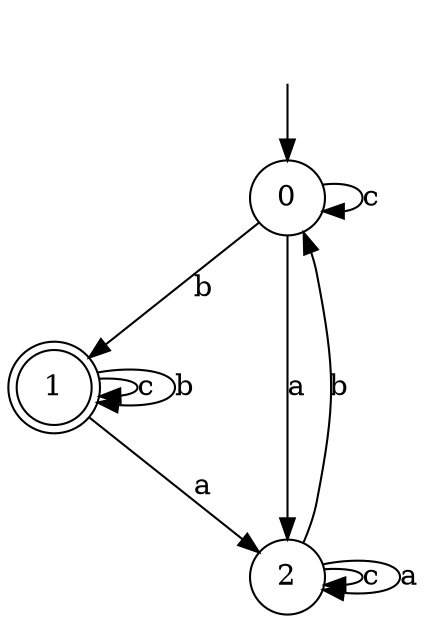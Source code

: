 digraph g {
__start [label=""shape=none]
	0[shape="circle" label="0"]
	1[shape="doublecircle" label="1"]
	2[shape="circle" label="2"]
__start -> 0
	0->0 [label="c"]
	0->1 [label="b"]
	0->2 [label="a"]
	1->1 [label="c"]
	1->1 [label="b"]
	1->2 [label="a"]
	2->2 [label="c"]
	2->0 [label="b"]
	2->2 [label="a"]
}